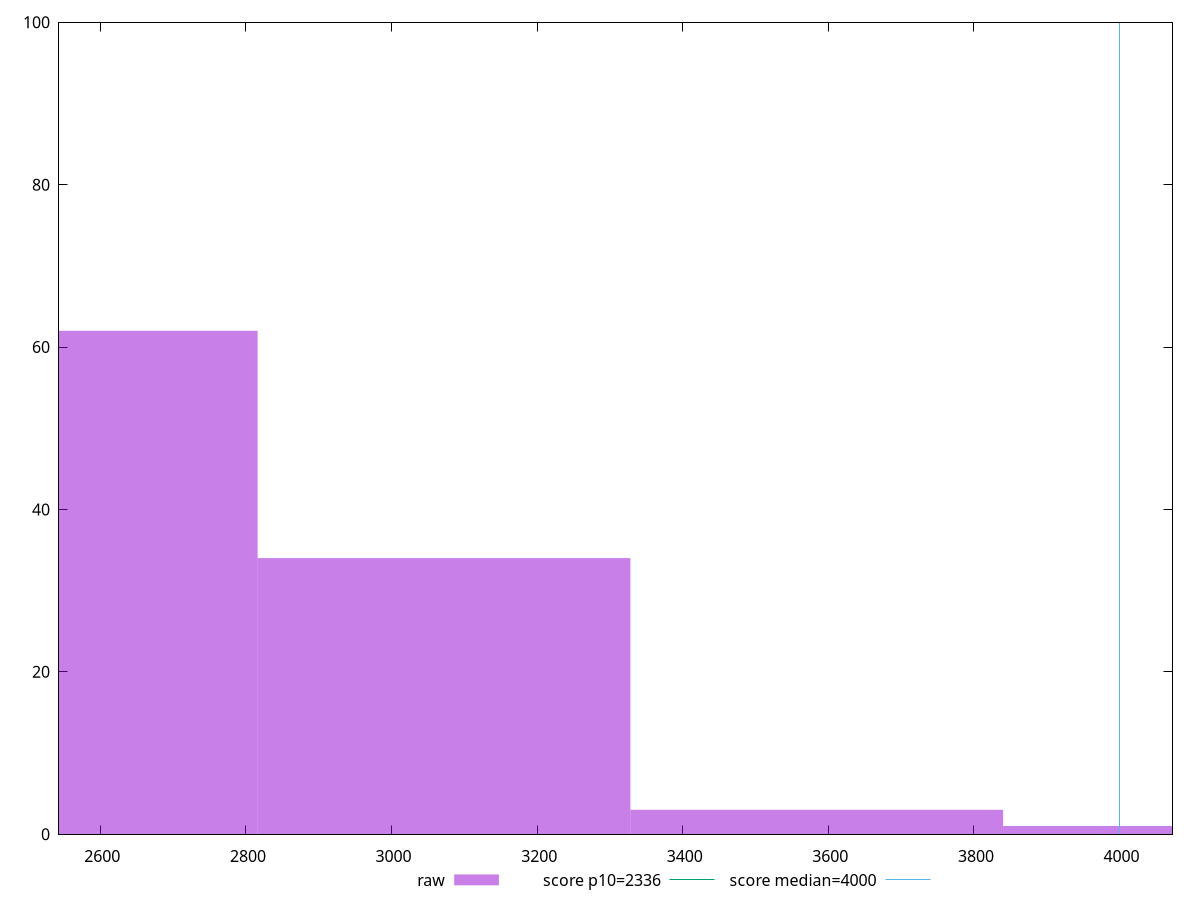 reset

$raw <<EOF
3072.057060104161 34
2560.047550086801 62
3584.066570121521 3
4096.0760801388815 1
EOF

set key outside below
set boxwidth 512.0095100173602
set xrange [2543.214:4072.702]
set yrange [0:100]
set trange [0:100]
set style fill transparent solid 0.5 noborder

set parametric
set terminal svg size 640, 490 enhanced background rgb 'white'
set output "reports/report_00028_2021-02-24T12-49-42.674Z/first-contentful-paint/samples/astro/raw/histogram.svg"

plot $raw title "raw" with boxes, \
     2336,t title "score p10=2336", \
     4000,t title "score median=4000"

reset

